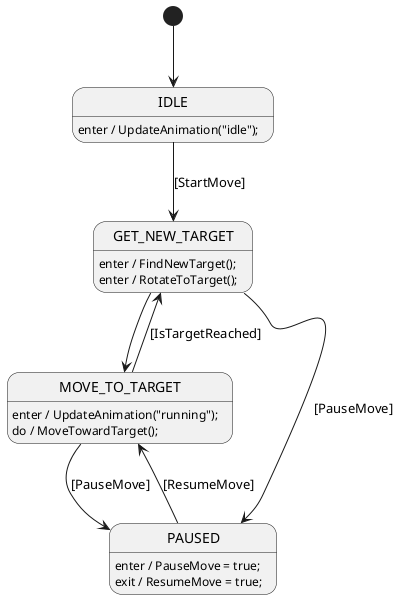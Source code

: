 @startuml
[*] --> IDLE
IDLE --> GET_NEW_TARGET : [StartMove]
GET_NEW_TARGET --> MOVE_TO_TARGET
MOVE_TO_TARGET --> GET_NEW_TARGET : [IsTargetReached]
GET_NEW_TARGET --> PAUSED : [PauseMove]
MOVE_TO_TARGET --> PAUSED : [PauseMove]
PAUSED --> MOVE_TO_TARGET : [ResumeMove]
state IDLE {
  IDLE : enter / UpdateAnimation("idle");
}
state MOVE_TO_TARGET {
  MOVE_TO_TARGET : enter / UpdateAnimation("running");
  MOVE_TO_TARGET : do / MoveTowardTarget();
}
state GET_NEW_TARGET {
  GET_NEW_TARGET : enter / FindNewTarget();
  GET_NEW_TARGET : enter / RotateToTarget();
}
state PAUSED {
  PAUSED : enter / PauseMove = true;
  PAUSED : exit / ResumeMove = true;
}

/'! $CONFIG : toml
SmRunnerSettings.transpilerId = "CSharp"
'/
@enduml